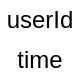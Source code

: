 <mxfile version="12.4.6" type="device"><diagram id="_lKmzk0vbJcUNByn1Clx" name="Página-1"><mxGraphModel dx="868" dy="572" grid="0" gridSize="10" guides="1" tooltips="1" connect="1" arrows="1" fold="1" page="0" pageScale="1" pageWidth="827" pageHeight="1169" math="0" shadow="0"><root><mxCell id="0"/><mxCell id="1" parent="0"/><mxCell id="UwqZL6smym8bboKT7EeU-1" value="time" style="text;html=1;strokeColor=none;fillColor=none;align=center;verticalAlign=middle;whiteSpace=wrap;rounded=0;" vertex="1" parent="1"><mxGeometry x="173" y="162" width="40" height="20" as="geometry"/></mxCell><mxCell id="UwqZL6smym8bboKT7EeU-2" value="userId" style="text;html=1;strokeColor=none;fillColor=none;align=center;verticalAlign=middle;whiteSpace=wrap;rounded=0;" vertex="1" parent="1"><mxGeometry x="173" y="142" width="40" height="20" as="geometry"/></mxCell></root></mxGraphModel></diagram></mxfile>